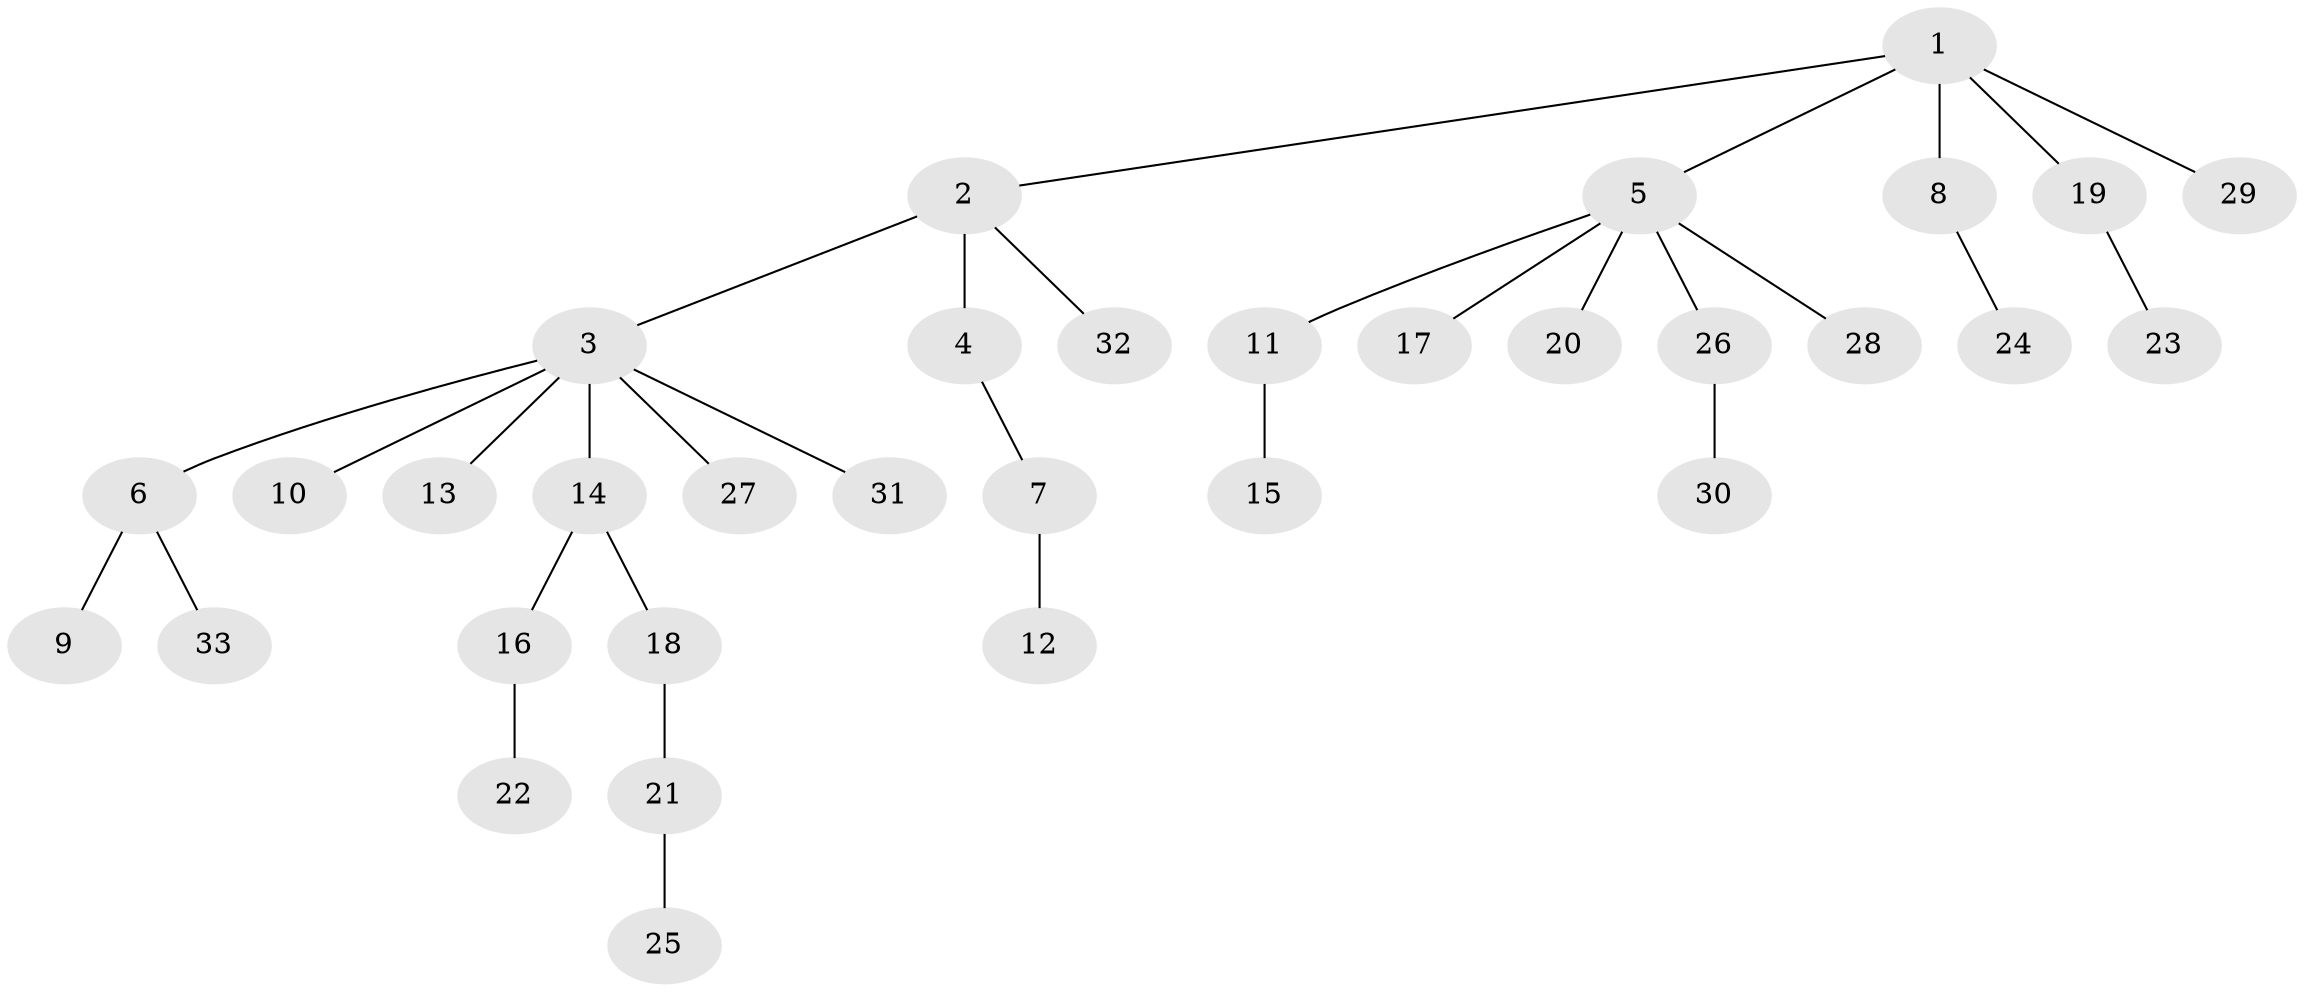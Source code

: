 // original degree distribution, {5: 0.03278688524590164, 4: 0.04918032786885246, 6: 0.01639344262295082, 3: 0.14754098360655737, 2: 0.3114754098360656, 1: 0.4426229508196721}
// Generated by graph-tools (version 1.1) at 2025/36/03/09/25 02:36:28]
// undirected, 33 vertices, 32 edges
graph export_dot {
graph [start="1"]
  node [color=gray90,style=filled];
  1;
  2;
  3;
  4;
  5;
  6;
  7;
  8;
  9;
  10;
  11;
  12;
  13;
  14;
  15;
  16;
  17;
  18;
  19;
  20;
  21;
  22;
  23;
  24;
  25;
  26;
  27;
  28;
  29;
  30;
  31;
  32;
  33;
  1 -- 2 [weight=1.0];
  1 -- 5 [weight=1.0];
  1 -- 8 [weight=1.0];
  1 -- 19 [weight=1.0];
  1 -- 29 [weight=1.0];
  2 -- 3 [weight=1.0];
  2 -- 4 [weight=2.0];
  2 -- 32 [weight=1.0];
  3 -- 6 [weight=1.0];
  3 -- 10 [weight=1.0];
  3 -- 13 [weight=1.0];
  3 -- 14 [weight=1.0];
  3 -- 27 [weight=1.0];
  3 -- 31 [weight=1.0];
  4 -- 7 [weight=1.0];
  5 -- 11 [weight=1.0];
  5 -- 17 [weight=1.0];
  5 -- 20 [weight=1.0];
  5 -- 26 [weight=1.0];
  5 -- 28 [weight=1.0];
  6 -- 9 [weight=1.0];
  6 -- 33 [weight=1.0];
  7 -- 12 [weight=1.0];
  8 -- 24 [weight=1.0];
  11 -- 15 [weight=1.0];
  14 -- 16 [weight=1.0];
  14 -- 18 [weight=1.0];
  16 -- 22 [weight=1.0];
  18 -- 21 [weight=1.0];
  19 -- 23 [weight=1.0];
  21 -- 25 [weight=1.0];
  26 -- 30 [weight=1.0];
}
